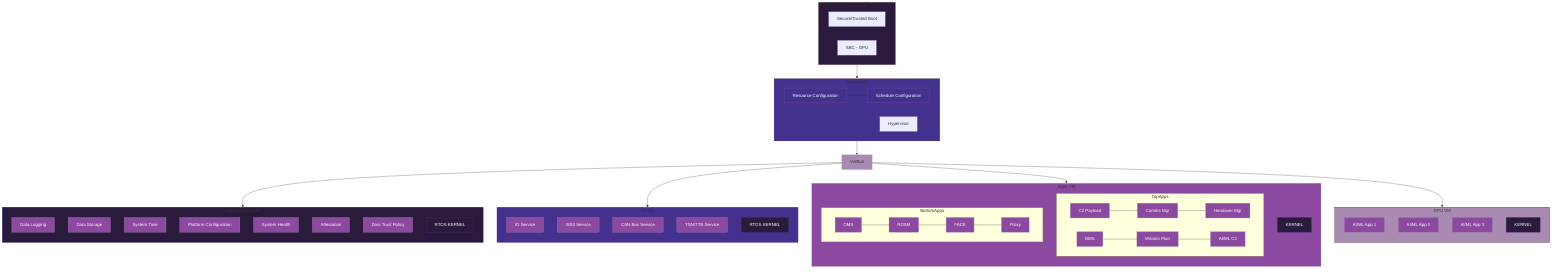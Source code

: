 graph TB
    %% Color definitions for analogous purple scheme
    %% Deep Blue-Purple (#2A1B3D)
    %% Royal Purple (#44318D)
    %% Lavender Purple (#8B4AA0)
    %% Light Purple-Pink (#A98AB0)

    %% Main VM containers
    subgraph ManagementVM[Management VM]
        direction TB
        style ManagementVM fill:#2A1B3D,stroke:#44318D
        DataLogging[Data Logging]
        DataStorage[Data Storage]
        SystemTime[System Time]
        PlatformConfig[Platform Configuration]
        SystemHealth[System Health]
        Attestation[Attestation]
        ZeroTrust[Zero Trust Policy]
        RTOS1[RTOS KERNEL]
    end

    subgraph IOVM[IO VM]
        direction TB
        style IOVM fill:#44318D,stroke:#8B4AA0
        IOService[IO Service]
        ISS3[ISS3 Service]
        CANBus[CAN Bus Service]
        TSNTTE[TSN/TTE Service]
        RTOS2[RTOS KERNEL]
    end

    subgraph AppsVM[Apps VM]
        direction TB
        style AppsVM fill:#8B4AA0,stroke:#A98AB0
        
        subgraph TopApps
            direction LR
            C2Payload[C2 Payload] --- CommsMgr[Comms Mgr] --- HandoverMgr[Handover Mgr]
            BMS[BMS] --- MissionPlan[Mission Plan] --- AIMLC2[AI/ML C2]
        end
        
        subgraph BottomApps
            direction LR
            OMS --- ROSM --- FACE --- Proxy
        end
        
        KERNEL1[KERNEL]
    end

    subgraph GPUVM[GPU VM]
        direction TB
        style GPUVM fill:#A98AB0,stroke:#2A1B3D
        AIMLApp1[AI/ML App 1]
        AIMLApp2[AI/ML App 2]
        AIMLApp3[AI/ML App 3]
        KERNEL2[KERNEL]
    end

    %% VirtBus Layer
    VirtBus[VirtBus]
    style VirtBus fill:#A98AB0,stroke-dasharray: 5 5

    %% Hypervisor Layer
    subgraph HypervisorLayer[Hypervisor]
        direction LR
        style HypervisorLayer fill:#44318D,stroke-dasharray: 3 3
        ResourceConfig[Resource Configuration] --- ScheduleConfig[Schedule Configuration]
        HypervisorText[Hypervisor]
    end

    %% Hardware Layer
    subgraph Hardware
        direction LR
        style Hardware fill:#2A1B3D,stroke-dasharray: 5 5
        SecureBoot[Secure/Trusted Boot]
        SBC[SBC - GPU]
    end

    %% Style definitions
    classDef kernel fill:#2A1B3D,stroke:#44318D,color:white
    classDef component fill:#8B4AA0,stroke:#A98AB0,color:white
    classDef config fill:#44318D,stroke:#8B4AA0,color:white

    %% Apply styles
    class RTOS1,RTOS2,KERNEL1,KERNEL2 kernel
    class ResourceConfig,ScheduleConfig config
    class DataLogging,DataStorage,SystemTime,PlatformConfig,SystemHealth,Attestation,ZeroTrust component
    class IOService,ISS3,CANBus,TSNTTE component
    class C2Payload,CommsMgr,HandoverMgr,BMS,MissionPlan,AIMLC2 component
    class OMS,ROSM,FACE,Proxy component
    class AIMLApp1,AIMLApp2,AIMLApp3 component

    %% Connections
    Hardware --> HypervisorLayer
    HypervisorLayer --> VirtBus
    VirtBus --> ManagementVM
    VirtBus --> IOVM
    VirtBus --> AppsVM
    VirtBus --> GPUVM